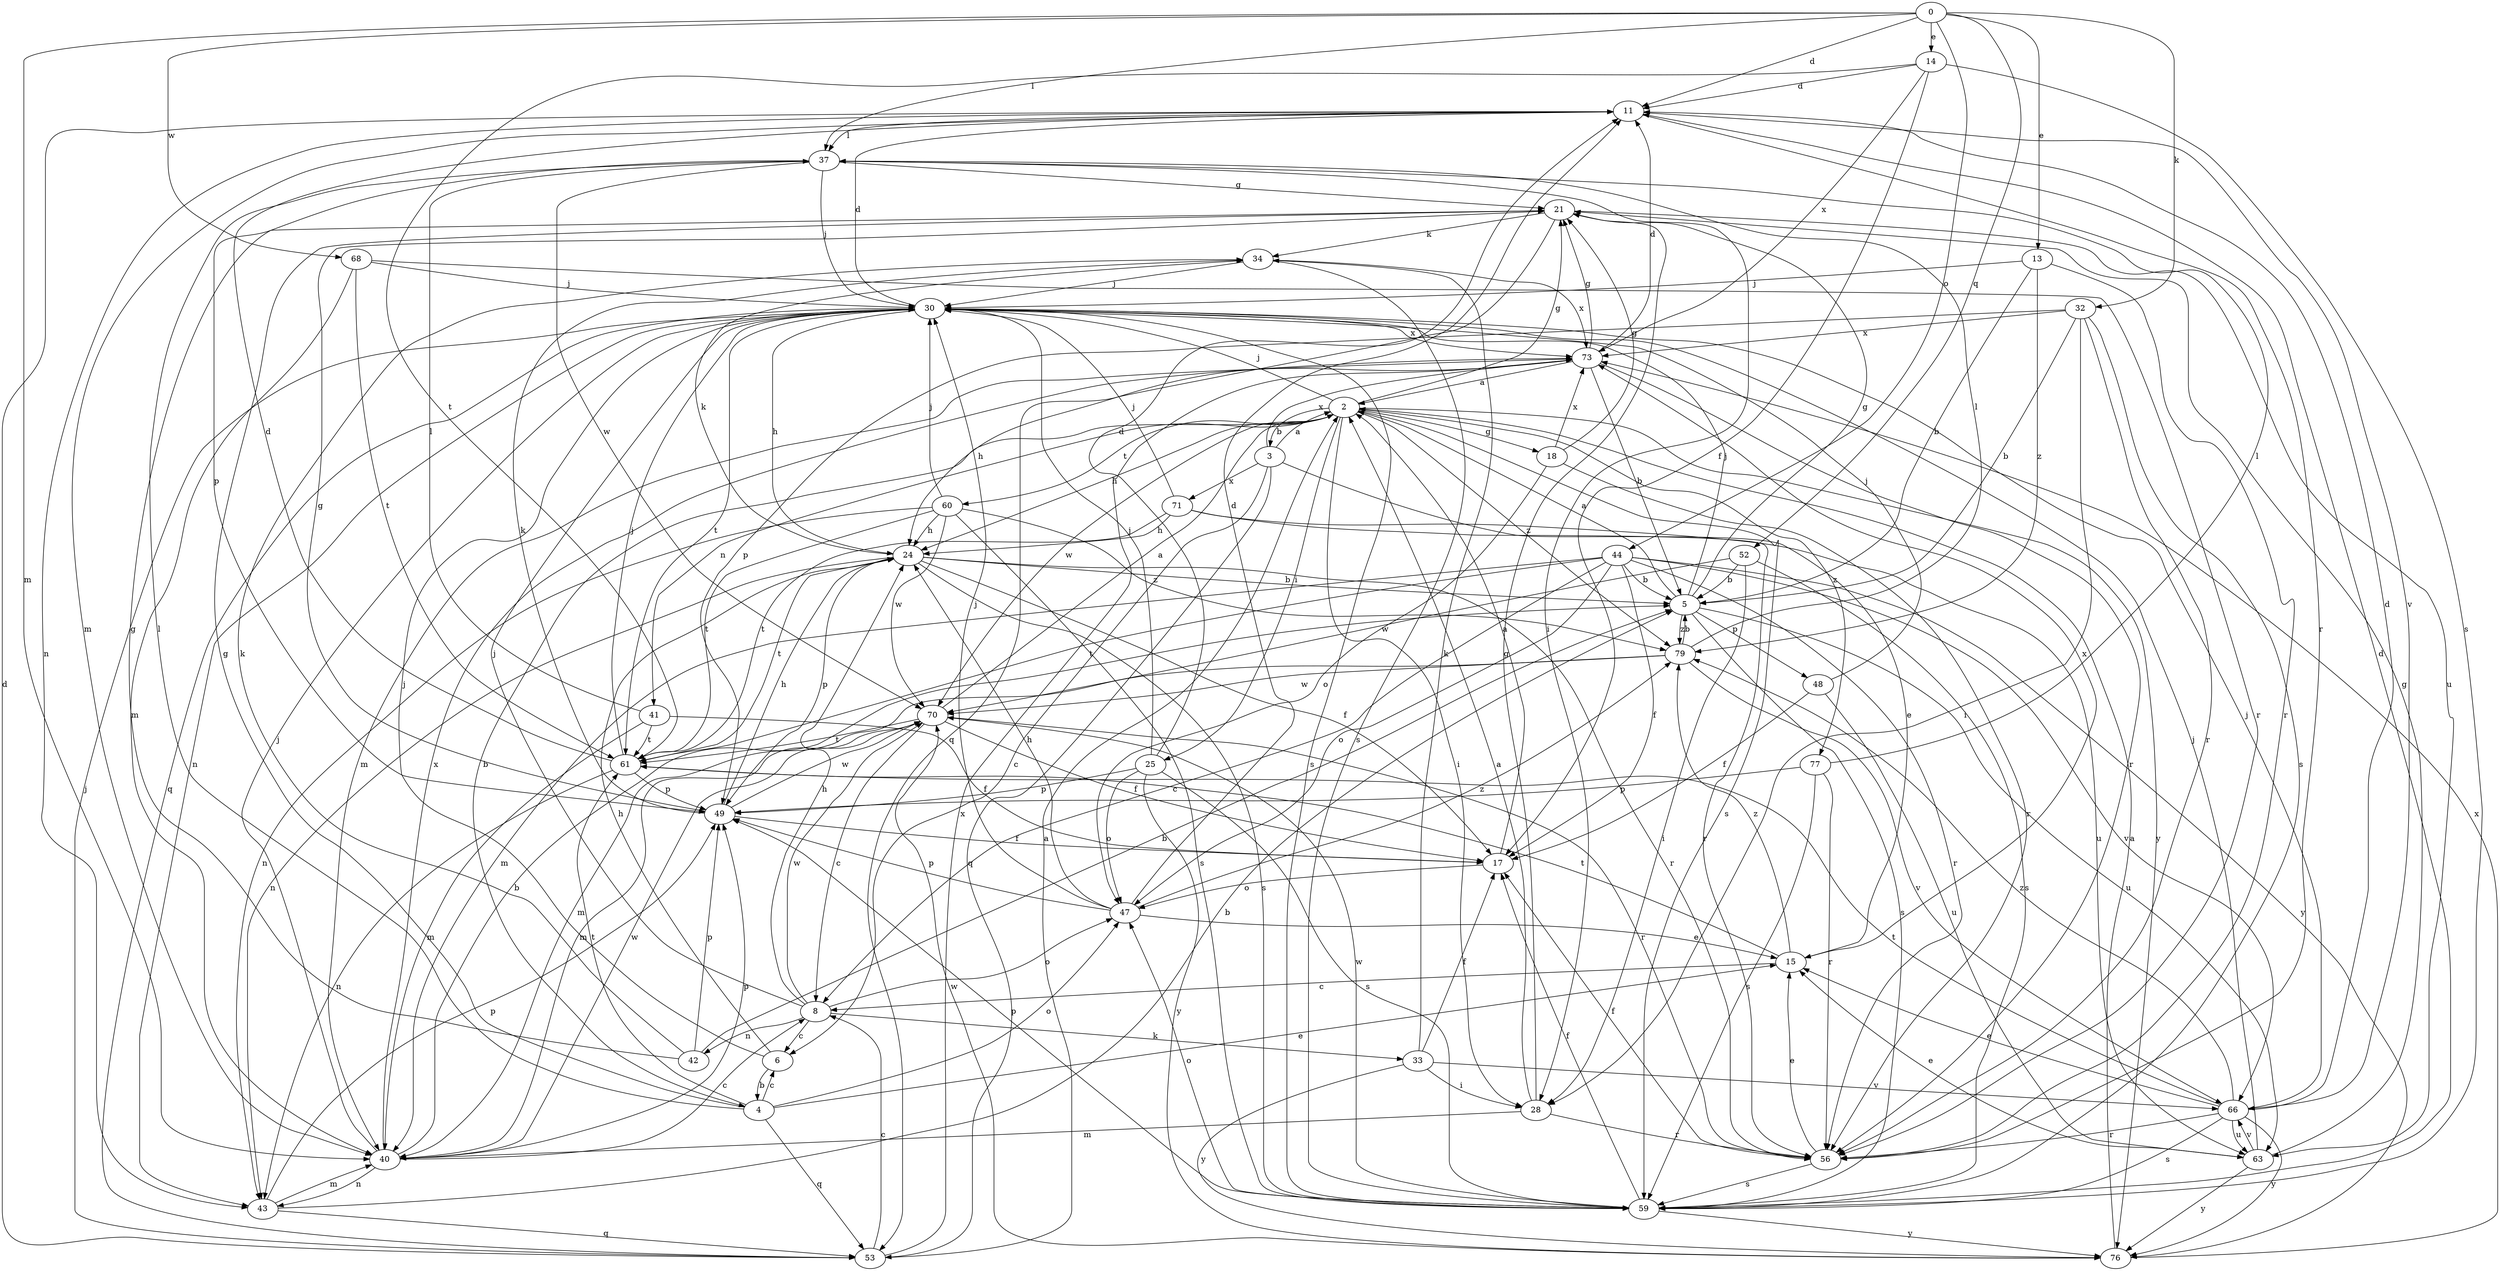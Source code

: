 strict digraph  {
0;
2;
3;
4;
5;
6;
8;
11;
13;
14;
15;
17;
18;
21;
24;
25;
28;
30;
32;
33;
34;
37;
40;
41;
42;
43;
44;
47;
48;
49;
52;
53;
56;
59;
60;
61;
63;
66;
68;
70;
71;
73;
76;
77;
79;
0 -> 11  [label=d];
0 -> 13  [label=e];
0 -> 14  [label=e];
0 -> 32  [label=k];
0 -> 37  [label=l];
0 -> 40  [label=m];
0 -> 44  [label=o];
0 -> 52  [label=q];
0 -> 68  [label=w];
2 -> 3  [label=b];
2 -> 4  [label=b];
2 -> 18  [label=g];
2 -> 21  [label=g];
2 -> 24  [label=h];
2 -> 25  [label=i];
2 -> 28  [label=i];
2 -> 30  [label=j];
2 -> 41  [label=n];
2 -> 59  [label=s];
2 -> 60  [label=t];
2 -> 70  [label=w];
2 -> 76  [label=y];
2 -> 77  [label=z];
2 -> 79  [label=z];
3 -> 2  [label=a];
3 -> 6  [label=c];
3 -> 15  [label=e];
3 -> 53  [label=q];
3 -> 71  [label=x];
3 -> 73  [label=x];
4 -> 6  [label=c];
4 -> 15  [label=e];
4 -> 21  [label=g];
4 -> 37  [label=l];
4 -> 47  [label=o];
4 -> 53  [label=q];
4 -> 61  [label=t];
5 -> 2  [label=a];
5 -> 21  [label=g];
5 -> 30  [label=j];
5 -> 48  [label=p];
5 -> 59  [label=s];
5 -> 63  [label=u];
5 -> 79  [label=z];
6 -> 4  [label=b];
6 -> 24  [label=h];
6 -> 30  [label=j];
8 -> 6  [label=c];
8 -> 24  [label=h];
8 -> 30  [label=j];
8 -> 33  [label=k];
8 -> 42  [label=n];
8 -> 47  [label=o];
8 -> 70  [label=w];
11 -> 37  [label=l];
11 -> 40  [label=m];
11 -> 43  [label=n];
11 -> 56  [label=r];
11 -> 66  [label=v];
13 -> 5  [label=b];
13 -> 30  [label=j];
13 -> 56  [label=r];
13 -> 79  [label=z];
14 -> 11  [label=d];
14 -> 17  [label=f];
14 -> 59  [label=s];
14 -> 61  [label=t];
14 -> 73  [label=x];
15 -> 8  [label=c];
15 -> 61  [label=t];
15 -> 73  [label=x];
15 -> 79  [label=z];
17 -> 2  [label=a];
17 -> 47  [label=o];
18 -> 21  [label=g];
18 -> 47  [label=o];
18 -> 56  [label=r];
18 -> 73  [label=x];
21 -> 34  [label=k];
21 -> 53  [label=q];
21 -> 63  [label=u];
24 -> 5  [label=b];
24 -> 17  [label=f];
24 -> 34  [label=k];
24 -> 43  [label=n];
24 -> 49  [label=p];
24 -> 56  [label=r];
24 -> 59  [label=s];
24 -> 61  [label=t];
25 -> 11  [label=d];
25 -> 30  [label=j];
25 -> 47  [label=o];
25 -> 49  [label=p];
25 -> 59  [label=s];
25 -> 76  [label=y];
28 -> 2  [label=a];
28 -> 21  [label=g];
28 -> 40  [label=m];
28 -> 56  [label=r];
30 -> 11  [label=d];
30 -> 24  [label=h];
30 -> 43  [label=n];
30 -> 53  [label=q];
30 -> 59  [label=s];
30 -> 61  [label=t];
30 -> 73  [label=x];
32 -> 5  [label=b];
32 -> 28  [label=i];
32 -> 49  [label=p];
32 -> 56  [label=r];
32 -> 59  [label=s];
32 -> 73  [label=x];
33 -> 17  [label=f];
33 -> 28  [label=i];
33 -> 34  [label=k];
33 -> 66  [label=v];
33 -> 76  [label=y];
34 -> 30  [label=j];
34 -> 59  [label=s];
34 -> 73  [label=x];
37 -> 21  [label=g];
37 -> 28  [label=i];
37 -> 30  [label=j];
37 -> 49  [label=p];
37 -> 70  [label=w];
40 -> 5  [label=b];
40 -> 8  [label=c];
40 -> 30  [label=j];
40 -> 43  [label=n];
40 -> 49  [label=p];
40 -> 70  [label=w];
40 -> 73  [label=x];
41 -> 17  [label=f];
41 -> 37  [label=l];
41 -> 40  [label=m];
41 -> 61  [label=t];
42 -> 5  [label=b];
42 -> 21  [label=g];
42 -> 34  [label=k];
42 -> 49  [label=p];
43 -> 5  [label=b];
43 -> 40  [label=m];
43 -> 49  [label=p];
43 -> 53  [label=q];
44 -> 5  [label=b];
44 -> 8  [label=c];
44 -> 17  [label=f];
44 -> 40  [label=m];
44 -> 47  [label=o];
44 -> 56  [label=r];
44 -> 61  [label=t];
44 -> 66  [label=v];
44 -> 76  [label=y];
47 -> 11  [label=d];
47 -> 15  [label=e];
47 -> 24  [label=h];
47 -> 30  [label=j];
47 -> 49  [label=p];
47 -> 79  [label=z];
48 -> 17  [label=f];
48 -> 30  [label=j];
48 -> 63  [label=u];
49 -> 17  [label=f];
49 -> 21  [label=g];
49 -> 24  [label=h];
49 -> 34  [label=k];
49 -> 70  [label=w];
52 -> 5  [label=b];
52 -> 28  [label=i];
52 -> 59  [label=s];
52 -> 70  [label=w];
53 -> 2  [label=a];
53 -> 8  [label=c];
53 -> 11  [label=d];
53 -> 30  [label=j];
53 -> 73  [label=x];
56 -> 15  [label=e];
56 -> 17  [label=f];
56 -> 59  [label=s];
59 -> 11  [label=d];
59 -> 17  [label=f];
59 -> 47  [label=o];
59 -> 49  [label=p];
59 -> 70  [label=w];
59 -> 76  [label=y];
60 -> 24  [label=h];
60 -> 30  [label=j];
60 -> 43  [label=n];
60 -> 59  [label=s];
60 -> 61  [label=t];
60 -> 70  [label=w];
60 -> 79  [label=z];
61 -> 11  [label=d];
61 -> 30  [label=j];
61 -> 43  [label=n];
61 -> 49  [label=p];
63 -> 15  [label=e];
63 -> 21  [label=g];
63 -> 30  [label=j];
63 -> 66  [label=v];
63 -> 76  [label=y];
66 -> 11  [label=d];
66 -> 15  [label=e];
66 -> 30  [label=j];
66 -> 56  [label=r];
66 -> 59  [label=s];
66 -> 61  [label=t];
66 -> 63  [label=u];
66 -> 76  [label=y];
66 -> 79  [label=z];
68 -> 30  [label=j];
68 -> 40  [label=m];
68 -> 56  [label=r];
68 -> 61  [label=t];
70 -> 2  [label=a];
70 -> 8  [label=c];
70 -> 17  [label=f];
70 -> 40  [label=m];
70 -> 56  [label=r];
70 -> 61  [label=t];
71 -> 24  [label=h];
71 -> 30  [label=j];
71 -> 56  [label=r];
71 -> 61  [label=t];
71 -> 63  [label=u];
73 -> 2  [label=a];
73 -> 5  [label=b];
73 -> 11  [label=d];
73 -> 21  [label=g];
73 -> 24  [label=h];
73 -> 40  [label=m];
73 -> 56  [label=r];
76 -> 2  [label=a];
76 -> 70  [label=w];
76 -> 73  [label=x];
77 -> 37  [label=l];
77 -> 49  [label=p];
77 -> 56  [label=r];
77 -> 59  [label=s];
79 -> 5  [label=b];
79 -> 37  [label=l];
79 -> 40  [label=m];
79 -> 66  [label=v];
79 -> 70  [label=w];
}
